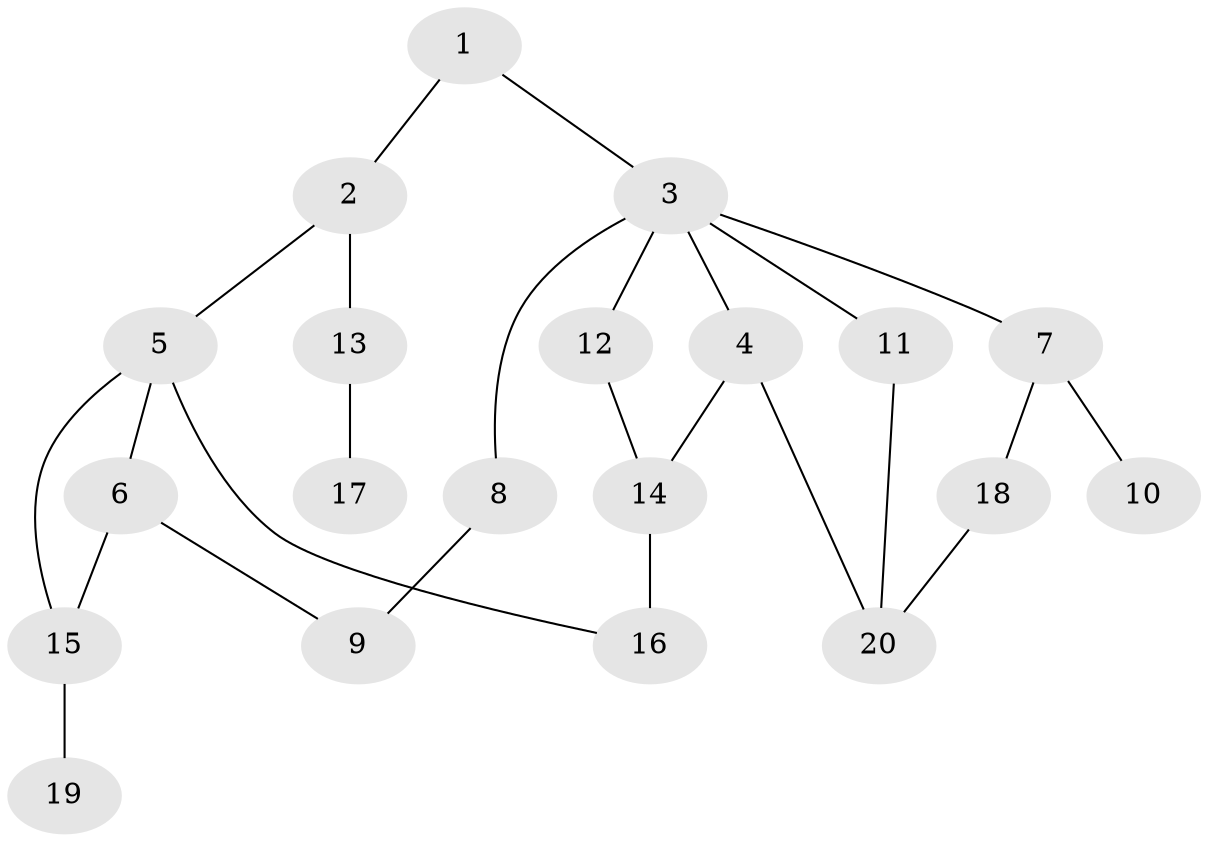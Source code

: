 // Generated by graph-tools (version 1.1) at 2025/46/02/15/25 05:46:28]
// undirected, 20 vertices, 25 edges
graph export_dot {
graph [start="1"]
  node [color=gray90,style=filled];
  1;
  2;
  3;
  4;
  5;
  6;
  7;
  8;
  9;
  10;
  11;
  12;
  13;
  14;
  15;
  16;
  17;
  18;
  19;
  20;
  1 -- 2;
  1 -- 3;
  2 -- 5;
  2 -- 13;
  3 -- 4;
  3 -- 7;
  3 -- 8;
  3 -- 11;
  3 -- 12;
  4 -- 14;
  4 -- 20;
  5 -- 6;
  5 -- 16;
  5 -- 15;
  6 -- 15;
  6 -- 9;
  7 -- 10;
  7 -- 18;
  8 -- 9;
  11 -- 20;
  12 -- 14;
  13 -- 17;
  14 -- 16;
  15 -- 19;
  18 -- 20;
}
